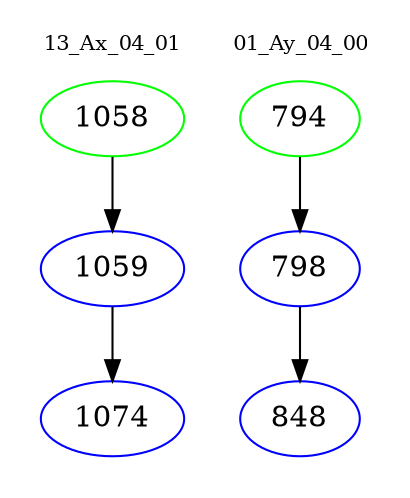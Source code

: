 digraph{
subgraph cluster_0 {
color = white
label = "13_Ax_04_01";
fontsize=10;
T0_1058 [label="1058", color="green"]
T0_1058 -> T0_1059 [color="black"]
T0_1059 [label="1059", color="blue"]
T0_1059 -> T0_1074 [color="black"]
T0_1074 [label="1074", color="blue"]
}
subgraph cluster_1 {
color = white
label = "01_Ay_04_00";
fontsize=10;
T1_794 [label="794", color="green"]
T1_794 -> T1_798 [color="black"]
T1_798 [label="798", color="blue"]
T1_798 -> T1_848 [color="black"]
T1_848 [label="848", color="blue"]
}
}
